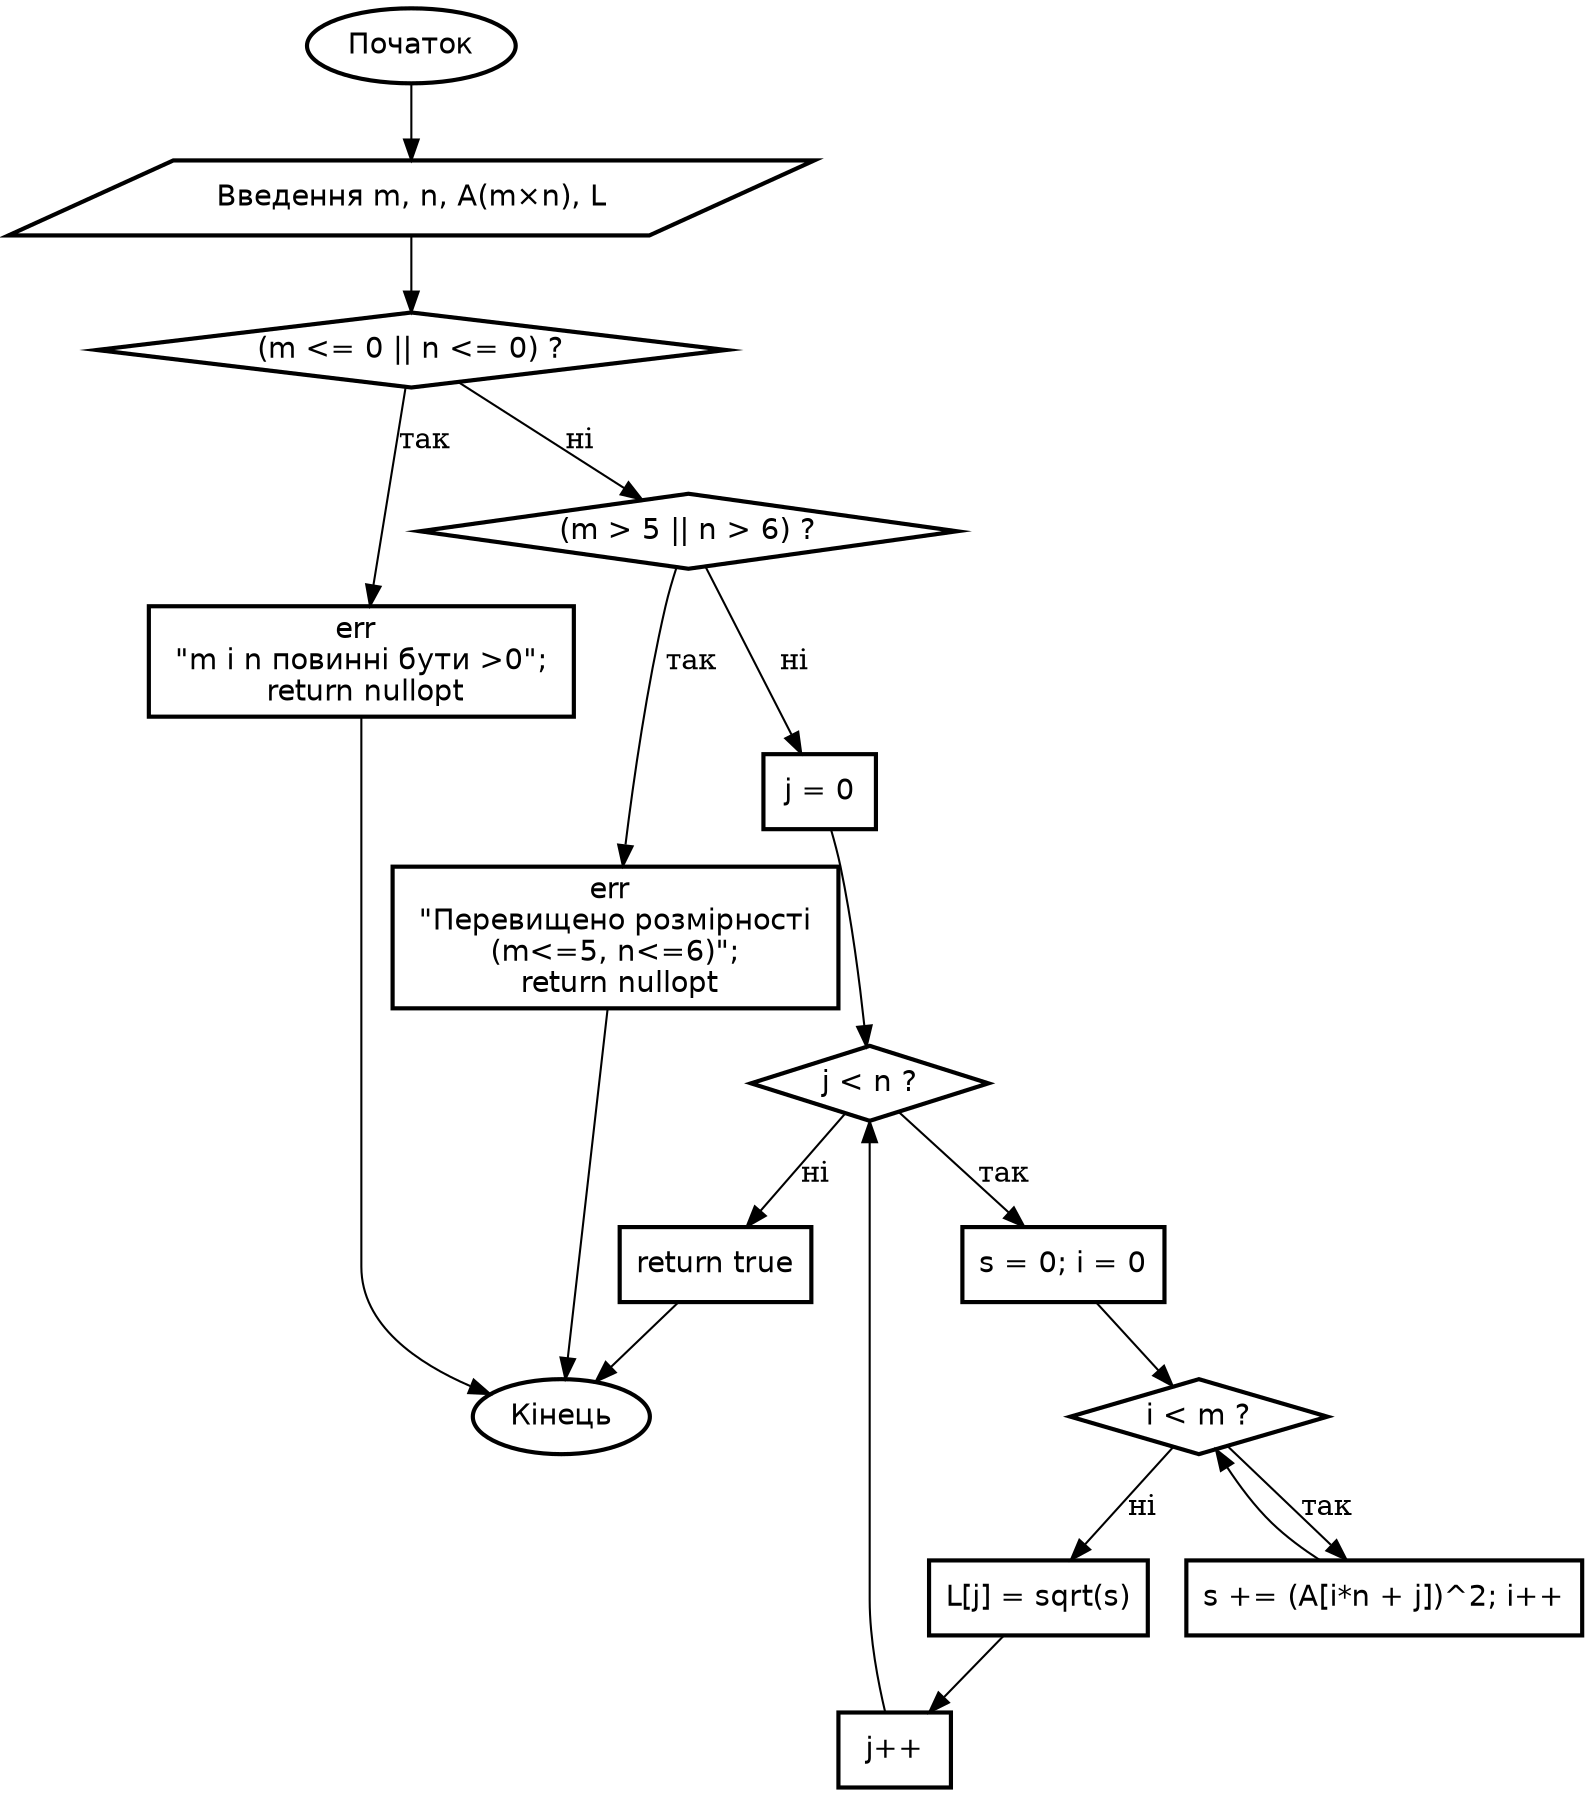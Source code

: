 digraph oda_task2_compute_lengths {
rankdir=TB;
node [fontname="DejaVu Sans", shape=box, style="solid,bold"];

start [shape=oval, label="Початок"];
input [shape=parallelogram, label="Введення m, n, A(m×n), L"];
chkPos [shape=diamond, label="(m <= 0 || n <= 0) ?"];
errPos [shape=rectangle, label="err \n \"m і n повинні бути >0\"; \n return nullopt"];
chkDim [shape=diamond, label="(m > 5 || n > 6) ?"];
errDim [shape=rectangle, label="err \n \"Перевищено розмірності \n (m<=5, n<=6)\"; \n return nullopt"];

j0   [shape=rectangle, label="j = 0"];
loopJ[shape=diamond,  label="j < n ?"];
s0i0 [shape=rectangle, label="s = 0; i = 0"];
loopI[shape=diamond,  label="i < m ?"];
add  [shape=rectangle, label="s += (A[i*n + j])^2; i++"];
len  [shape=rectangle, label="L[j] = sqrt(s)"];
jinc [shape=rectangle, label="j++"];
ret  [shape=rectangle, label="return true"];
stop [shape=oval, label="Кінець"];

start -> input -> chkPos;
chkPos -> errPos [label="так"];
errPos -> stop;
chkPos -> chkDim [label="ні"];

chkDim -> errDim [label="так"];
errDim -> stop;
chkDim -> j0    [label="ні"];

j0 -> loopJ;
loopJ -> s0i0 [label="так"];
loopJ -> ret  [label="ні"];

s0i0 -> loopI;
loopI -> add [label="так"];
loopI -> len [label="ні"];
add -> loopI;

len -> jinc -> loopJ;

ret -> stop;
}

